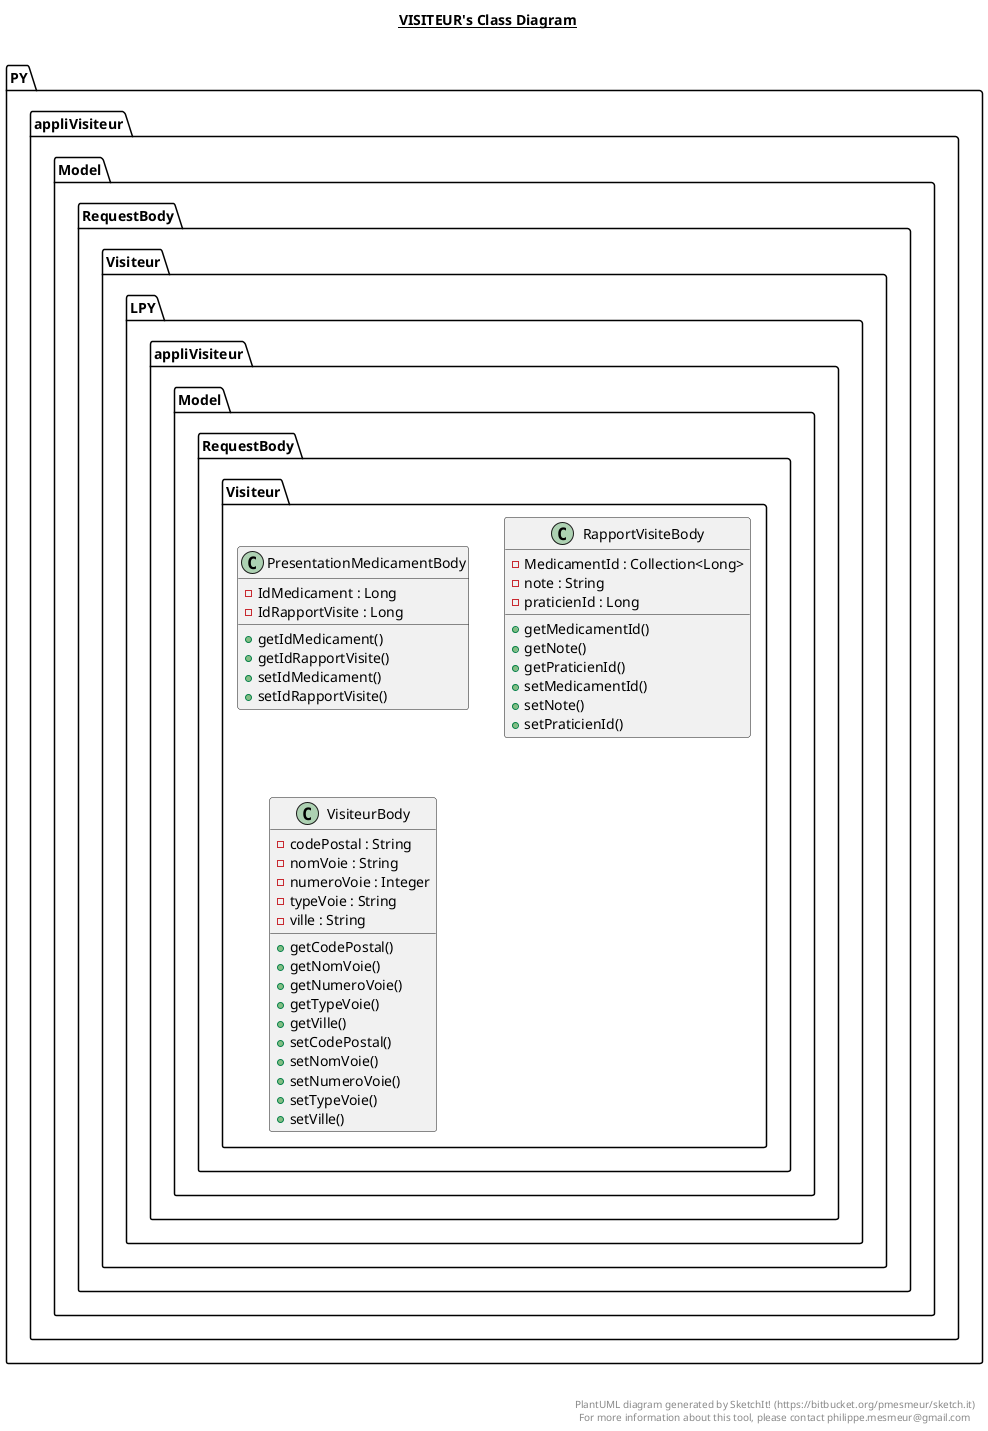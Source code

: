 @startuml

title __VISITEUR's Class Diagram__\n

    namespace PY.appliVisiteur {
      namespace Model.RequestBody {
        namespace Visiteur {
          class LPY.appliVisiteur.Model.RequestBody.Visiteur.PresentationMedicamentBody {
              - IdMedicament : Long
              - IdRapportVisite : Long
              + getIdMedicament()
              + getIdRapportVisite()
              + setIdMedicament()
              + setIdRapportVisite()
          }
        }
      }
    }
  

    namespace PY.appliVisiteur {
      namespace Model.RequestBody {
        namespace Visiteur {
          class LPY.appliVisiteur.Model.RequestBody.Visiteur.RapportVisiteBody {
              - MedicamentId : Collection<Long>
              - note : String
              - praticienId : Long
              + getMedicamentId()
              + getNote()
              + getPraticienId()
              + setMedicamentId()
              + setNote()
              + setPraticienId()
          }
        }
      }
    }
  

    namespace PY.appliVisiteur {
      namespace Model.RequestBody {
        namespace Visiteur {
          class LPY.appliVisiteur.Model.RequestBody.Visiteur.VisiteurBody {
              - codePostal : String
              - nomVoie : String
              - numeroVoie : Integer
              - typeVoie : String
              - ville : String
              + getCodePostal()
              + getNomVoie()
              + getNumeroVoie()
              + getTypeVoie()
              + getVille()
              + setCodePostal()
              + setNomVoie()
              + setNumeroVoie()
              + setTypeVoie()
              + setVille()
          }
        }
      }
    }
  



right footer


PlantUML diagram generated by SketchIt! (https://bitbucket.org/pmesmeur/sketch.it)
For more information about this tool, please contact philippe.mesmeur@gmail.com
endfooter

@enduml
